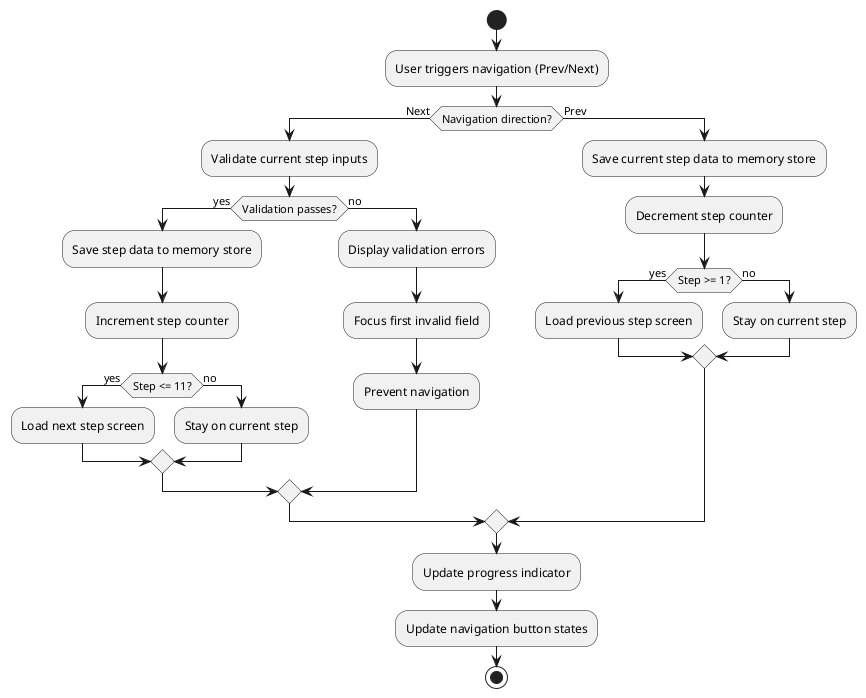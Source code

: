 @startuml
start
:User triggers navigation (Prev/Next);
if (Navigation direction?) then (Next)
  :Validate current step inputs;
  if (Validation passes?) then (yes)
    :Save step data to memory store;
    :Increment step counter;
    if (Step <= 11?) then (yes)
      :Load next step screen;
    else (no)
      :Stay on current step;
    endif
  else (no)
    :Display validation errors;
    :Focus first invalid field;
    :Prevent navigation;
  endif
else (Prev)
  :Save current step data to memory store;
  :Decrement step counter;
  if (Step >= 1?) then (yes)
    :Load previous step screen;
  else (no)
    :Stay on current step;
  endif
endif
:Update progress indicator;
:Update navigation button states;
stop
@enduml